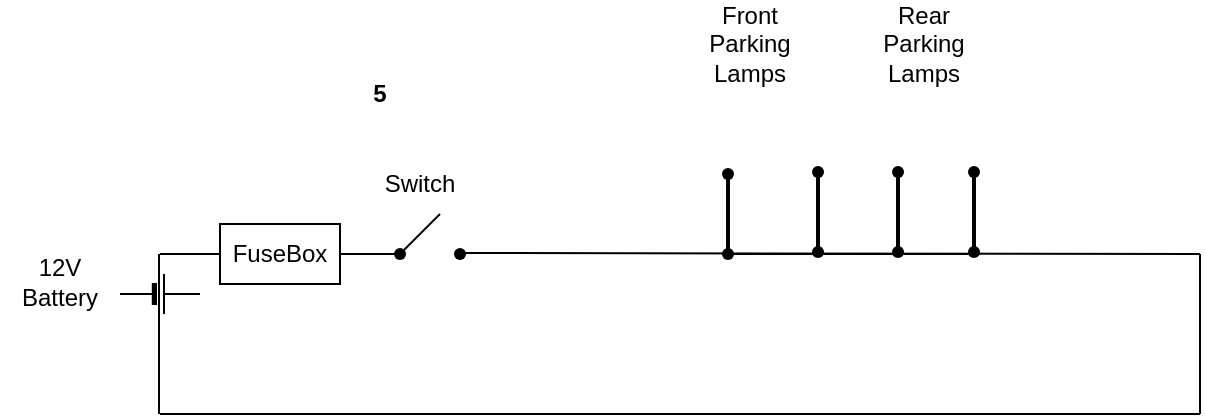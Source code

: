 <mxfile pages="1">
    <diagram name="Page-1" id="akO81lj8mc4ogA8G3GGr">
        <mxGraphModel dx="684" dy="611" grid="1" gridSize="10" guides="1" tooltips="1" connect="1" arrows="1" fold="1" page="1" pageScale="1" pageWidth="850" pageHeight="1100" background="#FFFFFF" math="0" shadow="0">
            <root>
                <mxCell id="0"/>
                <mxCell id="1" parent="0"/>
                <mxCell id="bQH7I1BjbPw4r9VxcBzJ-10" value="" style="endArrow=none;html=1;rounded=0;" parent="1" edge="1">
                    <mxGeometry width="50" height="50" relative="1" as="geometry">
                        <mxPoint x="310" y="199.5" as="sourcePoint"/>
                        <mxPoint x="680" y="200" as="targetPoint"/>
                    </mxGeometry>
                </mxCell>
                <mxCell id="bQH7I1BjbPw4r9VxcBzJ-1" value="" style="verticalLabelPosition=bottom;shadow=0;dashed=0;align=center;fillColor=strokeColor;html=1;verticalAlign=top;strokeWidth=1;shape=mxgraph.electrical.miscellaneous.monocell_battery;" parent="1" vertex="1">
                    <mxGeometry x="140" y="210" width="40" height="20" as="geometry"/>
                </mxCell>
                <mxCell id="bQH7I1BjbPw4r9VxcBzJ-2" value="12V Battery" style="text;html=1;strokeColor=none;fillColor=none;align=center;verticalAlign=middle;whiteSpace=wrap;rounded=0;" parent="1" vertex="1">
                    <mxGeometry x="80" y="199" width="60" height="30" as="geometry"/>
                </mxCell>
                <mxCell id="bQH7I1BjbPw4r9VxcBzJ-3" value="" style="endArrow=none;html=1;rounded=0;" parent="1" target="bQH7I1BjbPw4r9VxcBzJ-4" edge="1">
                    <mxGeometry width="50" height="50" relative="1" as="geometry">
                        <mxPoint x="160" y="200" as="sourcePoint"/>
                        <mxPoint x="280" y="200" as="targetPoint"/>
                    </mxGeometry>
                </mxCell>
                <mxCell id="bQH7I1BjbPw4r9VxcBzJ-4" value="" style="shape=waypoint;sketch=0;fillStyle=solid;size=6;pointerEvents=1;points=[];fillColor=none;resizable=0;rotatable=0;perimeter=centerPerimeter;snapToPoint=1;" parent="1" vertex="1">
                    <mxGeometry x="270" y="190" width="20" height="20" as="geometry"/>
                </mxCell>
                <mxCell id="bQH7I1BjbPw4r9VxcBzJ-6" value="" style="endArrow=none;html=1;rounded=0;" parent="1" edge="1">
                    <mxGeometry width="50" height="50" relative="1" as="geometry">
                        <mxPoint x="280" y="200" as="sourcePoint"/>
                        <mxPoint x="300" y="180" as="targetPoint"/>
                    </mxGeometry>
                </mxCell>
                <mxCell id="bQH7I1BjbPw4r9VxcBzJ-7" value="" style="shape=waypoint;sketch=0;fillStyle=solid;size=6;pointerEvents=1;points=[];fillColor=none;resizable=0;rotatable=0;perimeter=centerPerimeter;snapToPoint=1;" parent="1" vertex="1">
                    <mxGeometry x="300" y="190" width="20" height="20" as="geometry"/>
                </mxCell>
                <mxCell id="bQH7I1BjbPw4r9VxcBzJ-8" value="" style="endArrow=none;html=1;rounded=0;" parent="1" source="bQH7I1BjbPw4r9VxcBzJ-11" edge="1">
                    <mxGeometry width="50" height="50" relative="1" as="geometry">
                        <mxPoint x="310" y="199.5" as="sourcePoint"/>
                        <mxPoint x="570" y="200" as="targetPoint"/>
                    </mxGeometry>
                </mxCell>
                <mxCell id="bQH7I1BjbPw4r9VxcBzJ-9" value="Switch" style="text;html=1;strokeColor=none;fillColor=none;align=center;verticalAlign=middle;whiteSpace=wrap;rounded=0;" parent="1" vertex="1">
                    <mxGeometry x="260" y="150" width="60" height="30" as="geometry"/>
                </mxCell>
                <mxCell id="bQH7I1BjbPw4r9VxcBzJ-11" value="" style="shape=waypoint;sketch=0;fillStyle=solid;size=6;pointerEvents=1;points=[];fillColor=none;resizable=0;rotatable=0;perimeter=centerPerimeter;snapToPoint=1;" parent="1" vertex="1">
                    <mxGeometry x="434" y="190" width="20" height="20" as="geometry"/>
                </mxCell>
                <mxCell id="bQH7I1BjbPw4r9VxcBzJ-12" value="" style="line;strokeWidth=2;direction=south;html=1;" parent="1" vertex="1">
                    <mxGeometry x="439" y="160" width="10" height="40" as="geometry"/>
                </mxCell>
                <mxCell id="bQH7I1BjbPw4r9VxcBzJ-13" value="" style="shape=waypoint;sketch=0;fillStyle=solid;size=6;pointerEvents=1;points=[];fillColor=none;resizable=0;rotatable=0;perimeter=centerPerimeter;snapToPoint=1;" parent="1" vertex="1">
                    <mxGeometry x="434" y="150" width="20" height="20" as="geometry"/>
                </mxCell>
                <mxCell id="bQH7I1BjbPw4r9VxcBzJ-16" value="" style="shape=image;html=1;verticalAlign=top;verticalLabelPosition=bottom;labelBackgroundColor=#ffffff;imageAspect=0;aspect=fixed;image=https://cdn3.iconfinder.com/data/icons/energy-and-power-glyph-24-px/24/Lamp_electric_light_led_bulb_light_bulb_luminaire-128.png" parent="1" vertex="1">
                    <mxGeometry x="425" y="122" width="38" height="38" as="geometry"/>
                </mxCell>
                <mxCell id="bQH7I1BjbPw4r9VxcBzJ-17" value="" style="shape=waypoint;sketch=0;fillStyle=solid;size=6;pointerEvents=1;points=[];fillColor=none;resizable=0;rotatable=0;perimeter=centerPerimeter;snapToPoint=1;" parent="1" vertex="1">
                    <mxGeometry x="479" y="189" width="20" height="20" as="geometry"/>
                </mxCell>
                <mxCell id="bQH7I1BjbPw4r9VxcBzJ-18" value="" style="line;strokeWidth=2;direction=south;html=1;" parent="1" vertex="1">
                    <mxGeometry x="484" y="159" width="10" height="40" as="geometry"/>
                </mxCell>
                <mxCell id="bQH7I1BjbPw4r9VxcBzJ-19" value="" style="shape=waypoint;sketch=0;fillStyle=solid;size=6;pointerEvents=1;points=[];fillColor=none;resizable=0;rotatable=0;perimeter=centerPerimeter;snapToPoint=1;" parent="1" vertex="1">
                    <mxGeometry x="479" y="149" width="20" height="20" as="geometry"/>
                </mxCell>
                <mxCell id="bQH7I1BjbPw4r9VxcBzJ-20" value="" style="shape=image;html=1;verticalAlign=top;verticalLabelPosition=bottom;labelBackgroundColor=#ffffff;imageAspect=0;aspect=fixed;image=https://cdn3.iconfinder.com/data/icons/energy-and-power-glyph-24-px/24/Lamp_electric_light_led_bulb_light_bulb_luminaire-128.png" parent="1" vertex="1">
                    <mxGeometry x="470" y="121" width="38" height="38" as="geometry"/>
                </mxCell>
                <mxCell id="bQH7I1BjbPw4r9VxcBzJ-21" value="" style="shape=waypoint;sketch=0;fillStyle=solid;size=6;pointerEvents=1;points=[];fillColor=none;resizable=0;rotatable=0;perimeter=centerPerimeter;snapToPoint=1;" parent="1" vertex="1">
                    <mxGeometry x="519" y="189" width="20" height="20" as="geometry"/>
                </mxCell>
                <mxCell id="bQH7I1BjbPw4r9VxcBzJ-22" value="" style="line;strokeWidth=2;direction=south;html=1;" parent="1" vertex="1">
                    <mxGeometry x="524" y="159" width="10" height="40" as="geometry"/>
                </mxCell>
                <mxCell id="bQH7I1BjbPw4r9VxcBzJ-23" value="" style="shape=waypoint;sketch=0;fillStyle=solid;size=6;pointerEvents=1;points=[];fillColor=none;resizable=0;rotatable=0;perimeter=centerPerimeter;snapToPoint=1;" parent="1" vertex="1">
                    <mxGeometry x="519" y="149" width="20" height="20" as="geometry"/>
                </mxCell>
                <mxCell id="bQH7I1BjbPw4r9VxcBzJ-24" value="" style="shape=image;html=1;verticalAlign=top;verticalLabelPosition=bottom;labelBackgroundColor=#ffffff;imageAspect=0;aspect=fixed;image=https://cdn3.iconfinder.com/data/icons/energy-and-power-glyph-24-px/24/Lamp_electric_light_led_bulb_light_bulb_luminaire-128.png" parent="1" vertex="1">
                    <mxGeometry x="510" y="121" width="38" height="38" as="geometry"/>
                </mxCell>
                <mxCell id="bQH7I1BjbPw4r9VxcBzJ-25" value="" style="shape=waypoint;sketch=0;fillStyle=solid;size=6;pointerEvents=1;points=[];fillColor=none;resizable=0;rotatable=0;perimeter=centerPerimeter;snapToPoint=1;" parent="1" vertex="1">
                    <mxGeometry x="557" y="189" width="20" height="20" as="geometry"/>
                </mxCell>
                <mxCell id="bQH7I1BjbPw4r9VxcBzJ-26" value="" style="line;strokeWidth=2;direction=south;html=1;" parent="1" vertex="1">
                    <mxGeometry x="562" y="159" width="10" height="40" as="geometry"/>
                </mxCell>
                <mxCell id="bQH7I1BjbPw4r9VxcBzJ-27" value="" style="shape=waypoint;sketch=0;fillStyle=solid;size=6;pointerEvents=1;points=[];fillColor=none;resizable=0;rotatable=0;perimeter=centerPerimeter;snapToPoint=1;" parent="1" vertex="1">
                    <mxGeometry x="557" y="149" width="20" height="20" as="geometry"/>
                </mxCell>
                <mxCell id="bQH7I1BjbPw4r9VxcBzJ-28" value="" style="shape=image;html=1;verticalAlign=top;verticalLabelPosition=bottom;labelBackgroundColor=#ffffff;imageAspect=0;aspect=fixed;image=https://cdn3.iconfinder.com/data/icons/energy-and-power-glyph-24-px/24/Lamp_electric_light_led_bulb_light_bulb_luminaire-128.png" parent="1" vertex="1">
                    <mxGeometry x="548" y="121" width="38" height="38" as="geometry"/>
                </mxCell>
                <mxCell id="bQH7I1BjbPw4r9VxcBzJ-29" value="" style="endArrow=none;html=1;rounded=0;" parent="1" edge="1">
                    <mxGeometry width="50" height="50" relative="1" as="geometry">
                        <mxPoint x="680" y="280" as="sourcePoint"/>
                        <mxPoint x="680" y="200" as="targetPoint"/>
                    </mxGeometry>
                </mxCell>
                <mxCell id="bQH7I1BjbPw4r9VxcBzJ-30" value="" style="endArrow=none;html=1;rounded=0;" parent="1" edge="1">
                    <mxGeometry width="50" height="50" relative="1" as="geometry">
                        <mxPoint x="160" y="280" as="sourcePoint"/>
                        <mxPoint x="680" y="280" as="targetPoint"/>
                    </mxGeometry>
                </mxCell>
                <mxCell id="bQH7I1BjbPw4r9VxcBzJ-31" value="" style="endArrow=none;html=1;rounded=0;" parent="1" edge="1">
                    <mxGeometry width="50" height="50" relative="1" as="geometry">
                        <mxPoint x="159.5" y="280" as="sourcePoint"/>
                        <mxPoint x="159.5" y="200" as="targetPoint"/>
                    </mxGeometry>
                </mxCell>
                <mxCell id="bQH7I1BjbPw4r9VxcBzJ-32" value="Rear Parking Lamps" style="text;html=1;strokeColor=none;fillColor=none;align=center;verticalAlign=middle;whiteSpace=wrap;rounded=0;" parent="1" vertex="1">
                    <mxGeometry x="512" y="80" width="60" height="30" as="geometry"/>
                </mxCell>
                <mxCell id="bQH7I1BjbPw4r9VxcBzJ-33" value="Front Parking Lamps" style="text;html=1;strokeColor=none;fillColor=none;align=center;verticalAlign=middle;whiteSpace=wrap;rounded=0;" parent="1" vertex="1">
                    <mxGeometry x="425" y="80" width="60" height="30" as="geometry"/>
                </mxCell>
                <mxCell id="bQH7I1BjbPw4r9VxcBzJ-34" value="" style="shape=image;html=1;verticalAlign=top;verticalLabelPosition=bottom;labelBackgroundColor=#ffffff;imageAspect=0;aspect=fixed;image=https://cdn4.iconfinder.com/data/icons/ios-web-user-interface-multi-circle-flat-vol-7/512/Off_on_power_energy_restart_disable_switch-128.png" parent="1" vertex="1">
                    <mxGeometry x="272" y="131" width="18" height="18" as="geometry"/>
                </mxCell>
                <mxCell id="bQH7I1BjbPw4r9VxcBzJ-35" value="&lt;b&gt;5&lt;/b&gt;" style="rhombus;whiteSpace=wrap;html=1;strokeColor=none;" parent="1" vertex="1">
                    <mxGeometry x="260" y="110" width="20" height="20" as="geometry"/>
                </mxCell>
                <mxCell id="2" value="FuseBox" style="whiteSpace=wrap;html=1;fillColor=default;sketch=0;fillStyle=solid;" parent="1" vertex="1">
                    <mxGeometry x="190" y="185" width="60" height="30" as="geometry"/>
                </mxCell>
            </root>
        </mxGraphModel>
    </diagram>
</mxfile>